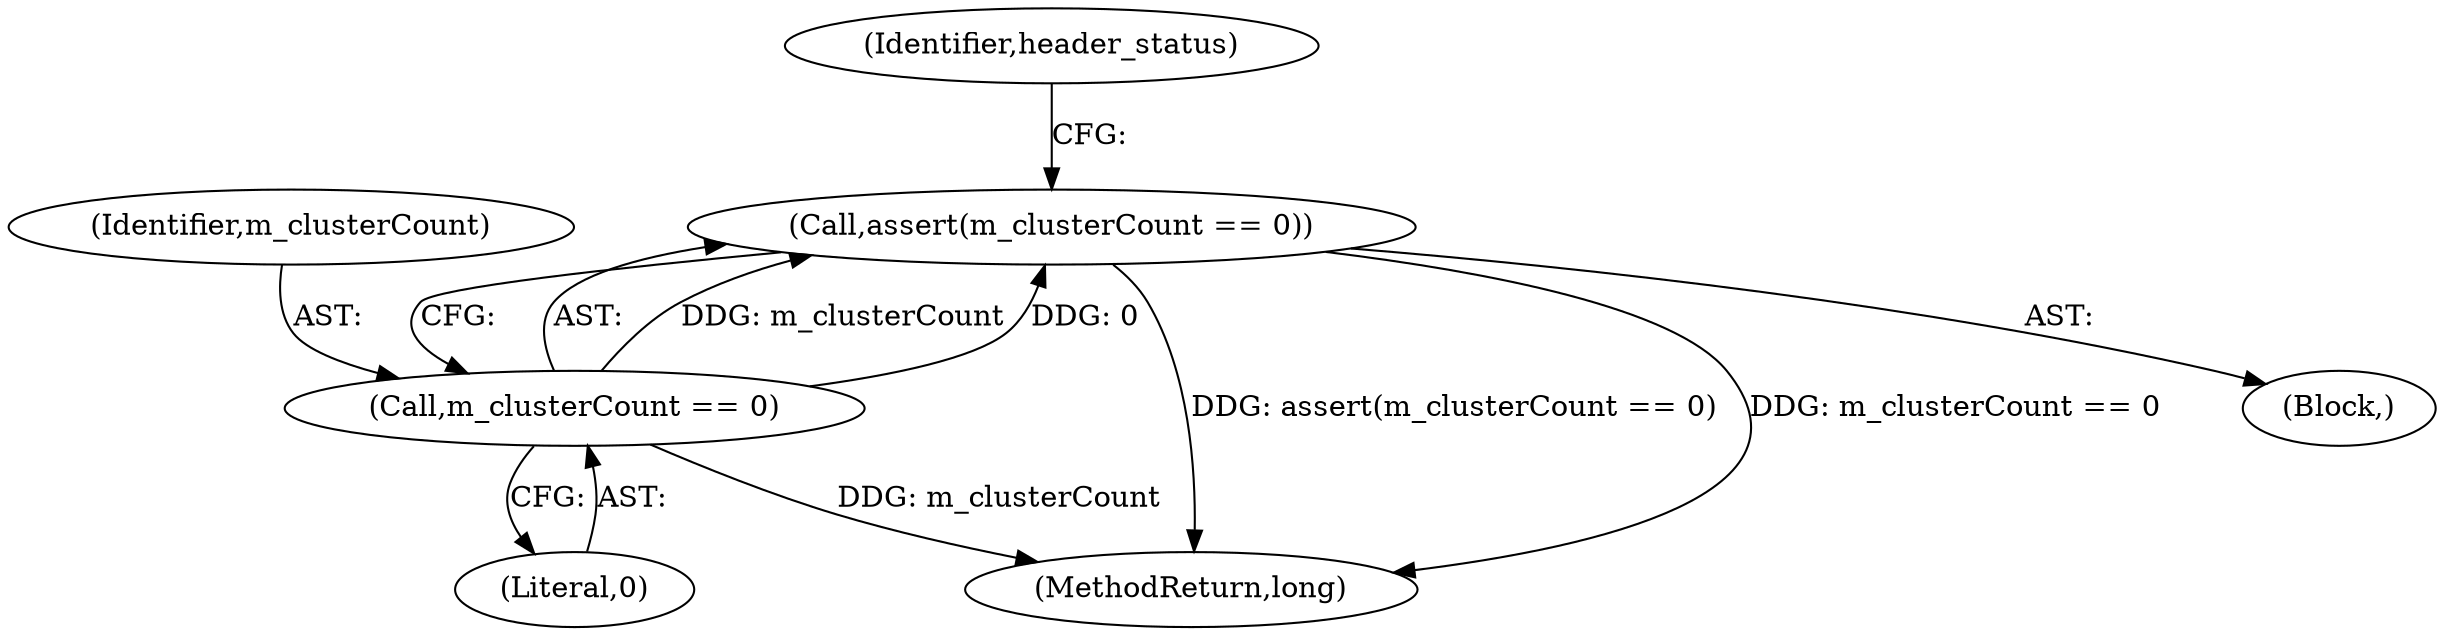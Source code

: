 digraph "0_Android_cc274e2abe8b2a6698a5c47d8aa4bb45f1f9538d_26@API" {
"1000114" [label="(Call,assert(m_clusterCount == 0))"];
"1000115" [label="(Call,m_clusterCount == 0)"];
"1000116" [label="(Identifier,m_clusterCount)"];
"1000120" [label="(Identifier,header_status)"];
"1000115" [label="(Call,m_clusterCount == 0)"];
"1000164" [label="(MethodReturn,long)"];
"1000117" [label="(Literal,0)"];
"1000105" [label="(Block,)"];
"1000114" [label="(Call,assert(m_clusterCount == 0))"];
"1000114" -> "1000105"  [label="AST: "];
"1000114" -> "1000115"  [label="CFG: "];
"1000115" -> "1000114"  [label="AST: "];
"1000120" -> "1000114"  [label="CFG: "];
"1000114" -> "1000164"  [label="DDG: assert(m_clusterCount == 0)"];
"1000114" -> "1000164"  [label="DDG: m_clusterCount == 0"];
"1000115" -> "1000114"  [label="DDG: m_clusterCount"];
"1000115" -> "1000114"  [label="DDG: 0"];
"1000115" -> "1000117"  [label="CFG: "];
"1000116" -> "1000115"  [label="AST: "];
"1000117" -> "1000115"  [label="AST: "];
"1000115" -> "1000164"  [label="DDG: m_clusterCount"];
}
